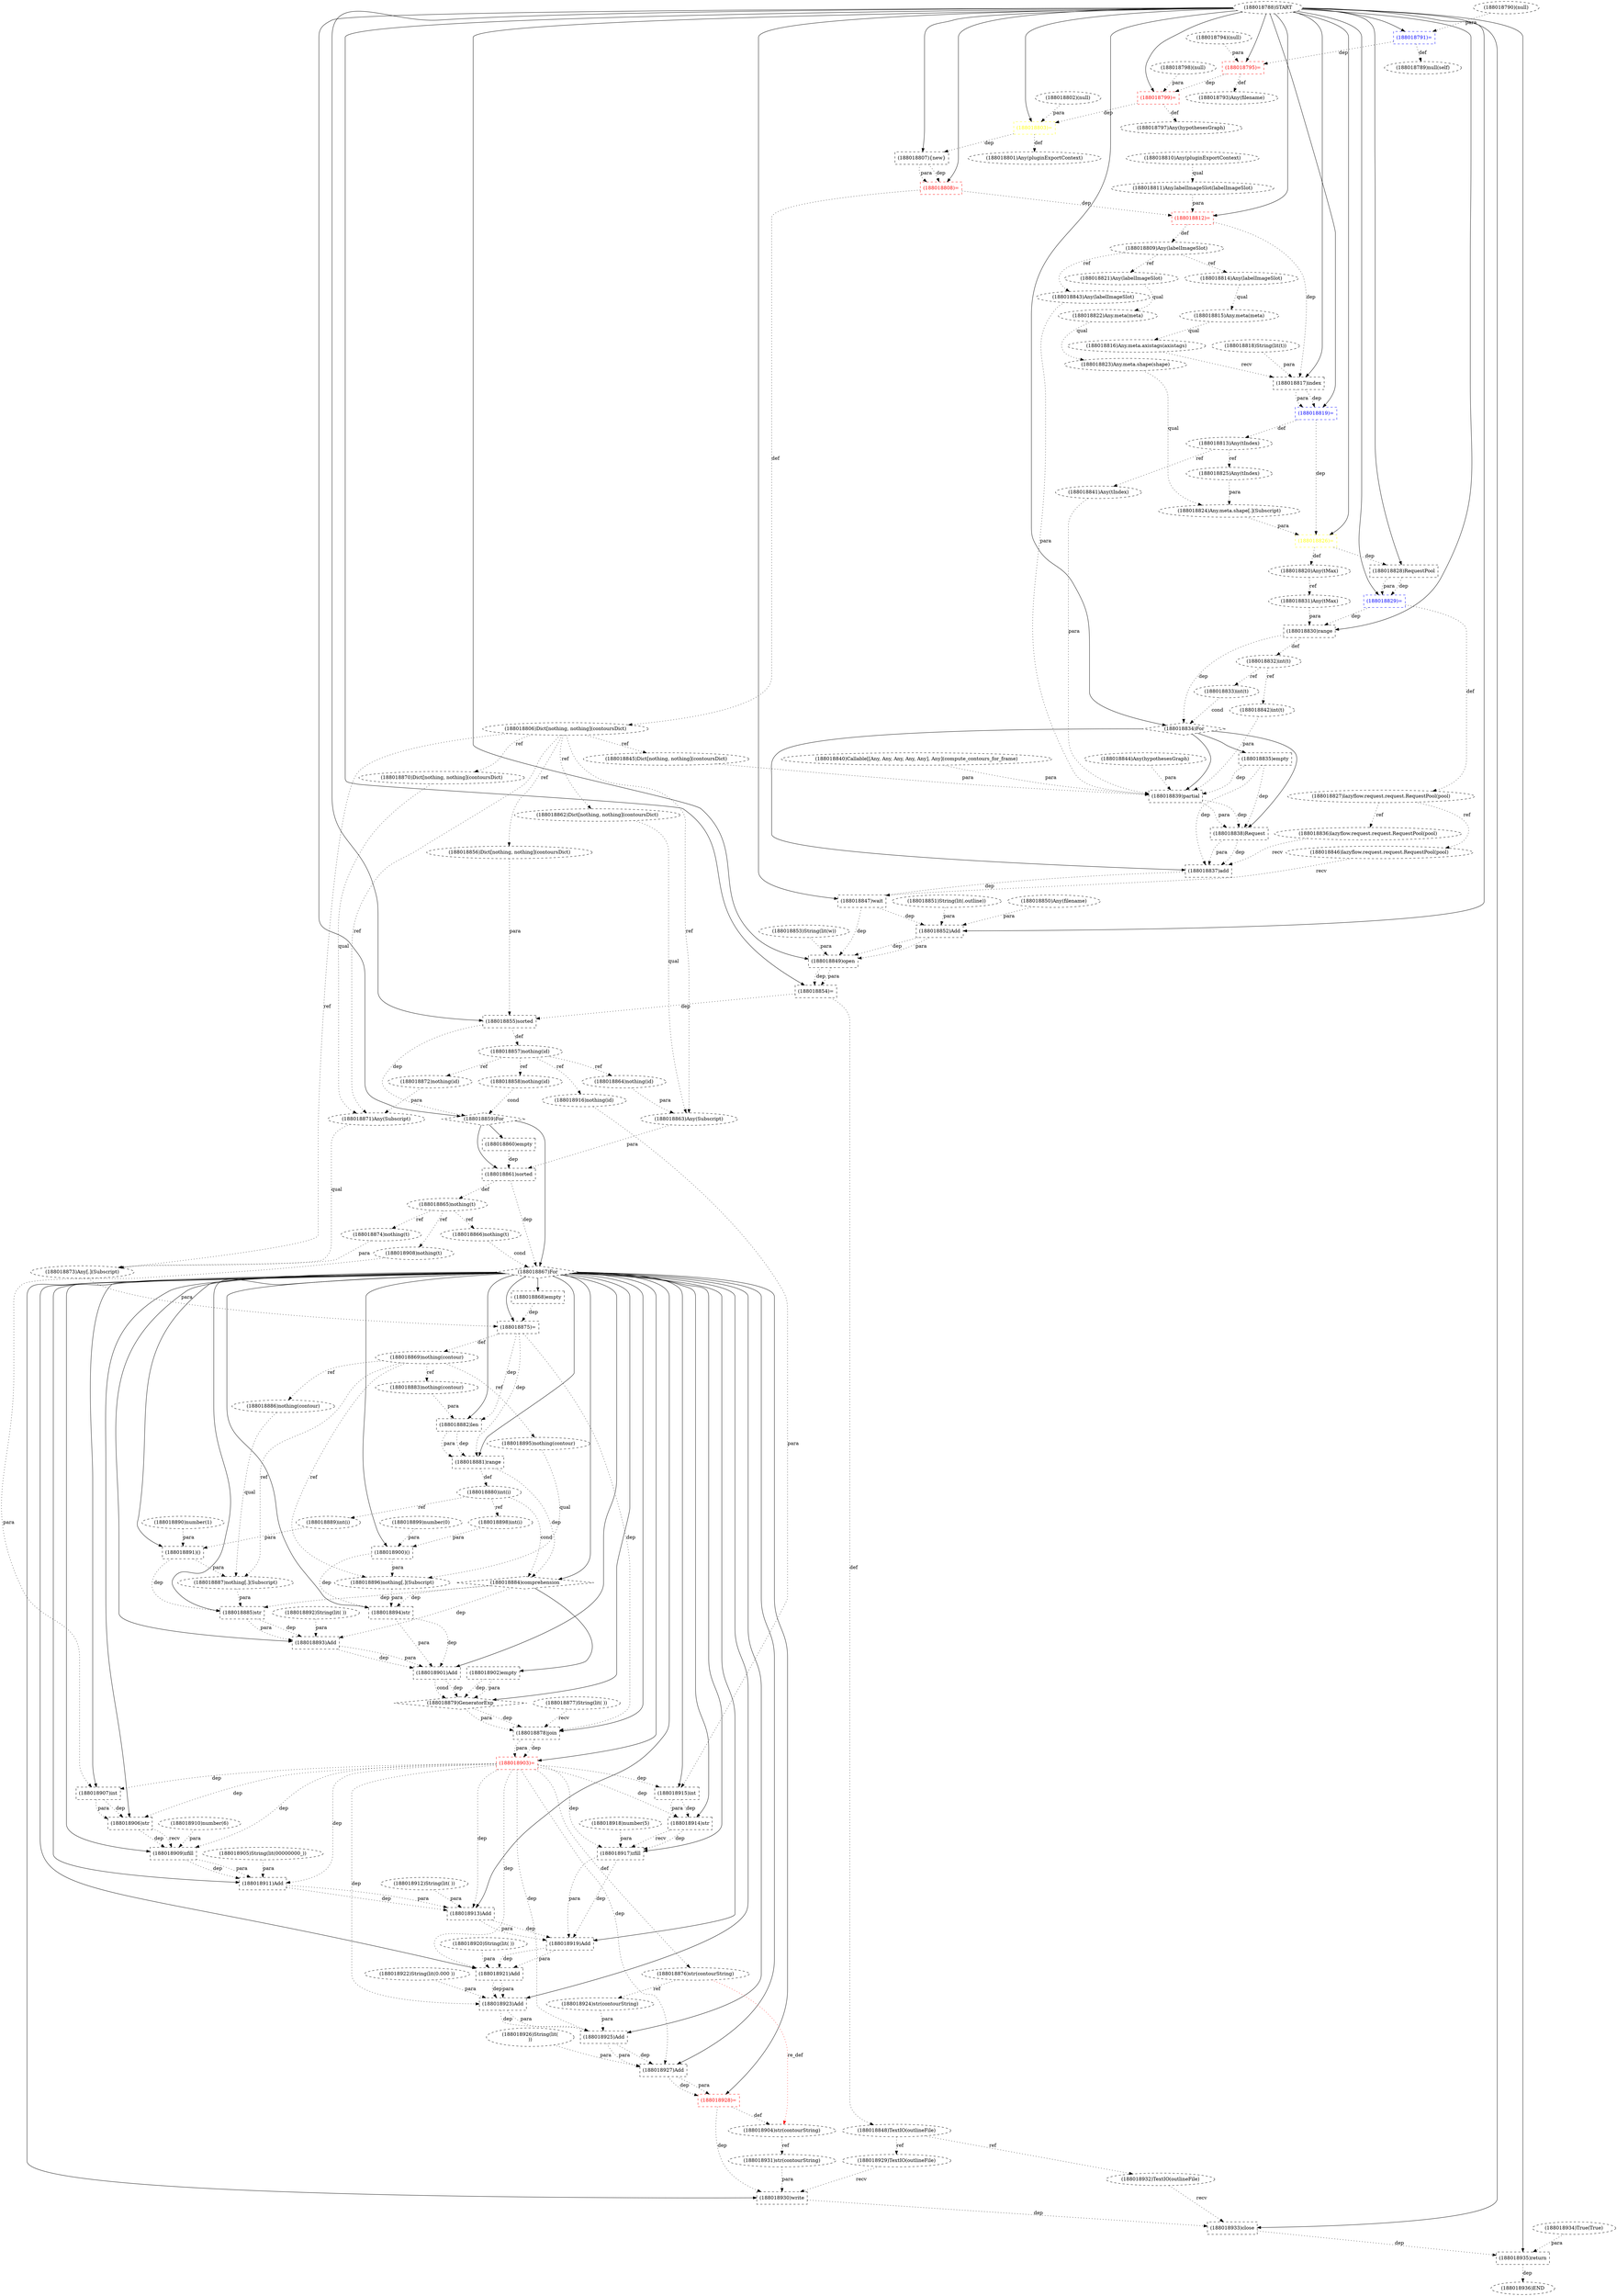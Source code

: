 digraph G {
1 [label="(188018884)comprehension" shape=diamond style=dashed]
2 [label="(188018914)str" shape=box style=dashed]
3 [label="(188018886)nothing(contour)" shape=ellipse style=dashed]
4 [label="(188018927)Add" shape=box style=dashed]
5 [label="(188018935)return" shape=box style=dashed]
6 [label="(188018838)Request" shape=box style=dashed]
7 [label="(188018893)Add" shape=box style=dashed]
8 [label="(188018788)START" style=dashed]
9 [label="(188018829)=" shape=box style=dashed color=blue fontcolor=blue]
10 [label="(188018848)TextIO(outlineFile)" shape=ellipse style=dashed color=black fontcolor=black]
11 [label="(188018862)Dict[nothing, nothing](contoursDict)" shape=ellipse style=dashed]
12 [label="(188018797)Any(hypothesesGraph)" shape=ellipse style=dashed]
13 [label="(188018928)=" shape=box style=dashed color=red fontcolor=red]
14 [label="(188018823)Any.meta.shape(shape)" shape=ellipse style=dashed]
15 [label="(188018903)=" shape=box style=dashed color=red fontcolor=red]
16 [label="(188018923)Add" shape=box style=dashed]
17 [label="(188018837)add" shape=box style=dashed]
18 [label="(188018875)=" shape=box style=dashed color=black fontcolor=black]
19 [label="(188018881)range" shape=box style=dashed]
20 [label="(188018815)Any.meta(meta)" shape=ellipse style=dashed]
21 [label="(188018869)nothing(contour)" shape=ellipse style=dashed]
22 [label="(188018902)empty" shape=box style=dashed]
23 [label="(188018801)Any(pluginExportContext)" shape=ellipse style=dashed]
24 [label="(188018930)write" shape=box style=dashed]
25 [label="(188018833)int(t)" shape=ellipse style=dashed]
26 [label="(188018807){new}" shape=box style=dashed]
27 [label="(188018836)lazyflow.request.request.RequestPool(pool)" shape=ellipse style=dashed]
28 [label="(188018849)open" shape=box style=dashed color=black fontcolor=black]
29 [label="(188018871)Any(Subscript)" shape=ellipse style=dashed]
30 [label="(188018856)Dict[nothing, nothing](contoursDict)" shape=ellipse style=dashed]
31 [label="(188018826)=" shape=box style=dashed color=yellow fontcolor=yellow]
32 [label="(188018861)sorted" shape=box style=dashed]
33 [label="(188018865)nothing(t)" shape=ellipse style=dashed]
34 [label="(188018802)(null)" shape=ellipse style=dashed]
35 [label="(188018900)()" shape=box style=dashed]
36 [label="(188018863)Any(Subscript)" shape=ellipse style=dashed]
37 [label="(188018924)str(contourString)" shape=ellipse style=dashed]
38 [label="(188018874)nothing(t)" shape=ellipse style=dashed]
39 [label="(188018919)Add" shape=box style=dashed]
40 [label="(188018911)Add" shape=box style=dashed]
41 [label="(188018809)Any(labelImageSlot)" shape=ellipse style=dashed]
42 [label="(188018832)int(t)" shape=ellipse style=dashed]
43 [label="(188018841)Any(tIndex)" shape=ellipse style=dashed]
44 [label="(188018885)str" shape=box style=dashed]
45 [label="(188018898)int(i)" shape=ellipse style=dashed]
46 [label="(188018889)int(i)" shape=ellipse style=dashed]
47 [label="(188018791)=" shape=box style=dashed color=blue fontcolor=blue]
48 [label="(188018931)str(contourString)" shape=ellipse style=dashed]
49 [label="(188018916)nothing(id)" shape=ellipse style=dashed]
50 [label="(188018808)=" shape=box style=dashed color=red fontcolor=red]
51 [label="(188018830)range" shape=box style=dashed]
52 [label="(188018904)str(contourString)" shape=ellipse style=dashed]
53 [label="(188018936)END" style=dashed]
54 [label="(188018845)Dict[nothing, nothing](contoursDict)" shape=ellipse style=dashed]
55 [label="(188018933)close" shape=box style=dashed color=black fontcolor=black]
56 [label="(188018917)zfill" shape=box style=dashed]
57 [label="(188018852)Add" shape=box style=dashed]
58 [label="(188018858)nothing(id)" shape=ellipse style=dashed]
59 [label="(188018870)Dict[nothing, nothing](contoursDict)" shape=ellipse style=dashed]
60 [label="(188018834)For" shape=diamond style=dashed]
61 [label="(188018816)Any.meta.axistags(axistags)" shape=ellipse style=dashed]
62 [label="(188018896)nothing[.](Subscript)" shape=ellipse style=dashed]
63 [label="(188018811)Any.labelImageSlot(labelImageSlot)" shape=ellipse style=dashed]
64 [label="(188018827)lazyflow.request.request.RequestPool(pool)" shape=ellipse style=dashed]
65 [label="(188018799)=" shape=box style=dashed color=red fontcolor=red]
66 [label="(188018857)nothing(id)" shape=ellipse style=dashed]
67 [label="(188018891)()" shape=box style=dashed]
68 [label="(188018854)=" shape=box style=dashed color=black fontcolor=black]
69 [label="(188018912)String(lit( ))" shape=ellipse style=dashed]
70 [label="(188018789)null(self)" shape=ellipse style=dashed]
71 [label="(188018859)For" shape=diamond style=dashed]
72 [label="(188018867)For" shape=diamond style=dashed]
73 [label="(188018878)join" shape=box style=dashed]
74 [label="(188018887)nothing[.](Subscript)" shape=ellipse style=dashed]
75 [label="(188018803)=" shape=box style=dashed color=yellow fontcolor=yellow]
76 [label="(188018813)Any(tIndex)" shape=ellipse style=dashed]
77 [label="(188018890)number(1)" shape=ellipse style=dashed]
78 [label="(188018825)Any(tIndex)" shape=ellipse style=dashed]
79 [label="(188018910)number(6)" shape=ellipse style=dashed]
80 [label="(188018847)wait" shape=box style=dashed]
81 [label="(188018920)String(lit( ))" shape=ellipse style=dashed]
82 [label="(188018839)partial" shape=box style=dashed]
83 [label="(188018846)lazyflow.request.request.RequestPool(pool)" shape=ellipse style=dashed]
84 [label="(188018818)String(lit(t))" shape=ellipse style=dashed]
85 [label="(188018835)empty" shape=box style=dashed]
86 [label="(188018843)Any(labelImageSlot)" shape=ellipse style=dashed]
87 [label="(188018922)String(lit(0.000 ))" shape=ellipse style=dashed]
88 [label="(188018918)number(5)" shape=ellipse style=dashed]
89 [label="(188018831)Any(tMax)" shape=ellipse style=dashed]
90 [label="(188018929)TextIO(outlineFile)" shape=ellipse style=dashed]
91 [label="(188018908)nothing(t)" shape=ellipse style=dashed]
92 [label="(188018901)Add" shape=box style=dashed]
93 [label="(188018921)Add" shape=box style=dashed]
94 [label="(188018868)empty" shape=box style=dashed]
95 [label="(188018873)Any[.](Subscript)" shape=ellipse style=dashed]
96 [label="(188018882)len" shape=box style=dashed]
97 [label="(188018810)Any(pluginExportContext)" shape=ellipse style=dashed]
98 [label="(188018817)index" shape=box style=dashed]
99 [label="(188018877)String(lit( ))" shape=ellipse style=dashed]
100 [label="(188018880)int(i)" shape=ellipse style=dashed]
101 [label="(188018844)Any(hypothesesGraph)" shape=ellipse style=dashed]
102 [label="(188018819)=" shape=box style=dashed color=blue fontcolor=blue]
103 [label="(188018812)=" shape=box style=dashed color=red fontcolor=red]
104 [label="(188018913)Add" shape=box style=dashed]
105 [label="(188018842)int(t)" shape=ellipse style=dashed]
106 [label="(188018866)nothing(t)" shape=ellipse style=dashed]
107 [label="(188018820)Any(tMax)" shape=ellipse style=dashed]
108 [label="(188018883)nothing(contour)" shape=ellipse style=dashed]
109 [label="(188018915)int" shape=box style=dashed]
110 [label="(188018860)empty" shape=box style=dashed]
111 [label="(188018907)int" shape=box style=dashed]
112 [label="(188018895)nothing(contour)" shape=ellipse style=dashed]
113 [label="(188018790)(null)" shape=ellipse style=dashed]
114 [label="(188018899)number(0)" shape=ellipse style=dashed]
115 [label="(188018876)str(contourString)" shape=ellipse style=dashed]
116 [label="(188018814)Any(labelImageSlot)" shape=ellipse style=dashed]
117 [label="(188018926)String(lit(
))" shape=ellipse style=dashed]
118 [label="(188018906)str" shape=box style=dashed]
119 [label="(188018934)True(True)" shape=ellipse style=dashed]
120 [label="(188018894)str" shape=box style=dashed]
121 [label="(188018821)Any(labelImageSlot)" shape=ellipse style=dashed]
122 [label="(188018794)(null)" shape=ellipse style=dashed]
123 [label="(188018822)Any.meta(meta)" shape=ellipse style=dashed]
124 [label="(188018824)Any.meta.shape[.](Subscript)" shape=ellipse style=dashed]
125 [label="(188018850)Any(filename)" shape=ellipse style=dashed]
126 [label="(188018840)Callable[[Any, Any, Any, Any, Any], Any](compute_contours_for_frame)" shape=ellipse style=dashed]
127 [label="(188018905)String(lit(00000000_))" shape=ellipse style=dashed]
128 [label="(188018855)sorted" shape=box style=dashed]
129 [label="(188018909)zfill" shape=box style=dashed]
130 [label="(188018806)Dict[nothing, nothing](contoursDict)" shape=ellipse style=dashed]
131 [label="(188018872)nothing(id)" shape=ellipse style=dashed]
132 [label="(188018828)RequestPool" shape=box style=dashed]
133 [label="(188018892)String(lit( ))" shape=ellipse style=dashed]
134 [label="(188018879)GeneratorExp" shape=diamond style=dashed]
135 [label="(188018853)String(lit(w))" shape=ellipse style=dashed color=black fontcolor=black]
136 [label="(188018793)Any(filename)" shape=ellipse style=dashed]
137 [label="(188018851)String(lit(.outline))" shape=ellipse style=dashed]
138 [label="(188018795)=" shape=box style=dashed color=red fontcolor=red]
139 [label="(188018864)nothing(id)" shape=ellipse style=dashed]
140 [label="(188018798)(null)" shape=ellipse style=dashed]
141 [label="(188018925)Add" shape=box style=dashed]
142 [label="(188018932)TextIO(outlineFile)" shape=ellipse style=dashed color=black fontcolor=black]
72 -> 1 [label="" style=solid];
19 -> 1 [label="dep" style=dotted];
100 -> 1 [label="cond" style=dotted];
72 -> 2 [label="" style=solid];
109 -> 2 [label="dep" style=dotted];
109 -> 2 [label="para" style=dotted];
15 -> 2 [label="dep" style=dotted];
21 -> 3 [label="ref" style=dotted];
72 -> 4 [label="" style=solid];
141 -> 4 [label="dep" style=dotted];
141 -> 4 [label="para" style=dotted];
117 -> 4 [label="para" style=dotted];
15 -> 4 [label="dep" style=dotted];
8 -> 5 [label="" style=solid];
119 -> 5 [label="para" style=dotted];
55 -> 5 [label="dep" style=dotted];
60 -> 6 [label="" style=solid];
82 -> 6 [label="dep" style=dotted];
82 -> 6 [label="para" style=dotted];
85 -> 6 [label="dep" style=dotted];
72 -> 7 [label="" style=solid];
44 -> 7 [label="dep" style=dotted];
44 -> 7 [label="para" style=dotted];
133 -> 7 [label="para" style=dotted];
1 -> 7 [label="dep" style=dotted];
8 -> 9 [label="" style=solid];
132 -> 9 [label="dep" style=dotted];
132 -> 9 [label="para" style=dotted];
68 -> 10 [label="def" style=dotted];
130 -> 11 [label="ref" style=dotted];
65 -> 12 [label="def" style=dotted];
72 -> 13 [label="" style=solid];
4 -> 13 [label="dep" style=dotted];
4 -> 13 [label="para" style=dotted];
123 -> 14 [label="qual" style=dotted];
72 -> 15 [label="" style=solid];
73 -> 15 [label="dep" style=dotted];
73 -> 15 [label="para" style=dotted];
72 -> 16 [label="" style=solid];
93 -> 16 [label="dep" style=dotted];
93 -> 16 [label="para" style=dotted];
87 -> 16 [label="para" style=dotted];
15 -> 16 [label="dep" style=dotted];
60 -> 17 [label="" style=solid];
27 -> 17 [label="recv" style=dotted];
6 -> 17 [label="dep" style=dotted];
6 -> 17 [label="para" style=dotted];
85 -> 17 [label="dep" style=dotted];
72 -> 18 [label="" style=solid];
95 -> 18 [label="para" style=dotted];
94 -> 18 [label="dep" style=dotted];
72 -> 19 [label="" style=solid];
96 -> 19 [label="dep" style=dotted];
96 -> 19 [label="para" style=dotted];
18 -> 19 [label="dep" style=dotted];
116 -> 20 [label="qual" style=dotted];
18 -> 21 [label="def" style=dotted];
1 -> 22 [label="" style=solid];
75 -> 23 [label="def" style=dotted];
72 -> 24 [label="" style=solid];
90 -> 24 [label="recv" style=dotted];
48 -> 24 [label="para" style=dotted];
13 -> 24 [label="dep" style=dotted];
42 -> 25 [label="ref" style=dotted];
8 -> 26 [label="" style=solid];
75 -> 26 [label="dep" style=dotted];
64 -> 27 [label="ref" style=dotted];
8 -> 28 [label="" style=solid];
57 -> 28 [label="dep" style=dotted];
57 -> 28 [label="para" style=dotted];
135 -> 28 [label="para" style=dotted];
80 -> 28 [label="dep" style=dotted];
59 -> 29 [label="qual" style=dotted];
131 -> 29 [label="para" style=dotted];
130 -> 29 [label="ref" style=dotted];
130 -> 30 [label="ref" style=dotted];
8 -> 31 [label="" style=solid];
124 -> 31 [label="para" style=dotted];
102 -> 31 [label="dep" style=dotted];
71 -> 32 [label="" style=solid];
36 -> 32 [label="para" style=dotted];
110 -> 32 [label="dep" style=dotted];
32 -> 33 [label="def" style=dotted];
72 -> 35 [label="" style=solid];
45 -> 35 [label="para" style=dotted];
114 -> 35 [label="para" style=dotted];
11 -> 36 [label="qual" style=dotted];
139 -> 36 [label="para" style=dotted];
130 -> 36 [label="ref" style=dotted];
115 -> 37 [label="ref" style=dotted];
33 -> 38 [label="ref" style=dotted];
72 -> 39 [label="" style=solid];
104 -> 39 [label="dep" style=dotted];
104 -> 39 [label="para" style=dotted];
56 -> 39 [label="dep" style=dotted];
56 -> 39 [label="para" style=dotted];
72 -> 40 [label="" style=solid];
127 -> 40 [label="para" style=dotted];
129 -> 40 [label="dep" style=dotted];
129 -> 40 [label="para" style=dotted];
15 -> 40 [label="dep" style=dotted];
103 -> 41 [label="def" style=dotted];
51 -> 42 [label="def" style=dotted];
76 -> 43 [label="ref" style=dotted];
72 -> 44 [label="" style=solid];
67 -> 44 [label="dep" style=dotted];
74 -> 44 [label="para" style=dotted];
1 -> 44 [label="dep" style=dotted];
100 -> 45 [label="ref" style=dotted];
100 -> 46 [label="ref" style=dotted];
8 -> 47 [label="" style=solid];
113 -> 47 [label="para" style=dotted];
52 -> 48 [label="ref" style=dotted];
66 -> 49 [label="ref" style=dotted];
8 -> 50 [label="" style=solid];
26 -> 50 [label="dep" style=dotted];
26 -> 50 [label="para" style=dotted];
8 -> 51 [label="" style=solid];
89 -> 51 [label="para" style=dotted];
9 -> 51 [label="dep" style=dotted];
13 -> 52 [label="def" style=dotted];
115 -> 52 [label="re_def" style=dotted color=red];
5 -> 53 [label="dep" style=dotted];
130 -> 54 [label="ref" style=dotted];
8 -> 55 [label="" style=solid];
142 -> 55 [label="recv" style=dotted];
24 -> 55 [label="dep" style=dotted];
72 -> 56 [label="" style=solid];
2 -> 56 [label="dep" style=dotted];
2 -> 56 [label="recv" style=dotted];
88 -> 56 [label="para" style=dotted];
15 -> 56 [label="dep" style=dotted];
8 -> 57 [label="" style=solid];
125 -> 57 [label="para" style=dotted];
137 -> 57 [label="para" style=dotted];
80 -> 57 [label="dep" style=dotted];
66 -> 58 [label="ref" style=dotted];
130 -> 59 [label="ref" style=dotted];
8 -> 60 [label="" style=solid];
51 -> 60 [label="dep" style=dotted];
25 -> 60 [label="cond" style=dotted];
20 -> 61 [label="qual" style=dotted];
112 -> 62 [label="qual" style=dotted];
35 -> 62 [label="para" style=dotted];
21 -> 62 [label="ref" style=dotted];
97 -> 63 [label="qual" style=dotted];
9 -> 64 [label="def" style=dotted];
8 -> 65 [label="" style=solid];
140 -> 65 [label="para" style=dotted];
138 -> 65 [label="dep" style=dotted];
128 -> 66 [label="def" style=dotted];
72 -> 67 [label="" style=solid];
46 -> 67 [label="para" style=dotted];
77 -> 67 [label="para" style=dotted];
8 -> 68 [label="" style=solid];
28 -> 68 [label="dep" style=dotted];
28 -> 68 [label="para" style=dotted];
47 -> 70 [label="def" style=dotted];
8 -> 71 [label="" style=solid];
128 -> 71 [label="dep" style=dotted];
58 -> 71 [label="cond" style=dotted];
71 -> 72 [label="" style=solid];
32 -> 72 [label="dep" style=dotted];
106 -> 72 [label="cond" style=dotted];
72 -> 73 [label="" style=solid];
99 -> 73 [label="recv" style=dotted];
134 -> 73 [label="dep" style=dotted];
134 -> 73 [label="para" style=dotted];
18 -> 73 [label="dep" style=dotted];
3 -> 74 [label="qual" style=dotted];
67 -> 74 [label="para" style=dotted];
21 -> 74 [label="ref" style=dotted];
8 -> 75 [label="" style=solid];
34 -> 75 [label="para" style=dotted];
65 -> 75 [label="dep" style=dotted];
102 -> 76 [label="def" style=dotted];
76 -> 78 [label="ref" style=dotted];
8 -> 80 [label="" style=solid];
83 -> 80 [label="recv" style=dotted];
17 -> 80 [label="dep" style=dotted];
60 -> 82 [label="" style=solid];
126 -> 82 [label="para" style=dotted];
43 -> 82 [label="para" style=dotted];
105 -> 82 [label="para" style=dotted];
86 -> 82 [label="para" style=dotted];
101 -> 82 [label="para" style=dotted];
54 -> 82 [label="para" style=dotted];
85 -> 82 [label="dep" style=dotted];
64 -> 83 [label="ref" style=dotted];
60 -> 85 [label="" style=solid];
41 -> 86 [label="ref" style=dotted];
107 -> 89 [label="ref" style=dotted];
10 -> 90 [label="ref" style=dotted];
33 -> 91 [label="ref" style=dotted];
72 -> 92 [label="" style=solid];
7 -> 92 [label="dep" style=dotted];
7 -> 92 [label="para" style=dotted];
120 -> 92 [label="dep" style=dotted];
120 -> 92 [label="para" style=dotted];
72 -> 93 [label="" style=solid];
39 -> 93 [label="dep" style=dotted];
39 -> 93 [label="para" style=dotted];
81 -> 93 [label="para" style=dotted];
15 -> 93 [label="dep" style=dotted];
72 -> 94 [label="" style=solid];
29 -> 95 [label="qual" style=dotted];
38 -> 95 [label="para" style=dotted];
130 -> 95 [label="ref" style=dotted];
72 -> 96 [label="" style=solid];
108 -> 96 [label="para" style=dotted];
18 -> 96 [label="dep" style=dotted];
8 -> 98 [label="" style=solid];
61 -> 98 [label="recv" style=dotted];
84 -> 98 [label="para" style=dotted];
103 -> 98 [label="dep" style=dotted];
19 -> 100 [label="def" style=dotted];
8 -> 102 [label="" style=solid];
98 -> 102 [label="dep" style=dotted];
98 -> 102 [label="para" style=dotted];
8 -> 103 [label="" style=solid];
63 -> 103 [label="para" style=dotted];
50 -> 103 [label="dep" style=dotted];
72 -> 104 [label="" style=solid];
40 -> 104 [label="dep" style=dotted];
40 -> 104 [label="para" style=dotted];
69 -> 104 [label="para" style=dotted];
15 -> 104 [label="dep" style=dotted];
42 -> 105 [label="ref" style=dotted];
33 -> 106 [label="ref" style=dotted];
31 -> 107 [label="def" style=dotted];
21 -> 108 [label="ref" style=dotted];
72 -> 109 [label="" style=solid];
49 -> 109 [label="para" style=dotted];
15 -> 109 [label="dep" style=dotted];
71 -> 110 [label="" style=solid];
72 -> 111 [label="" style=solid];
91 -> 111 [label="para" style=dotted];
15 -> 111 [label="dep" style=dotted];
21 -> 112 [label="ref" style=dotted];
15 -> 115 [label="def" style=dotted];
41 -> 116 [label="ref" style=dotted];
72 -> 118 [label="" style=solid];
111 -> 118 [label="dep" style=dotted];
111 -> 118 [label="para" style=dotted];
15 -> 118 [label="dep" style=dotted];
72 -> 120 [label="" style=solid];
35 -> 120 [label="dep" style=dotted];
62 -> 120 [label="para" style=dotted];
1 -> 120 [label="dep" style=dotted];
41 -> 121 [label="ref" style=dotted];
121 -> 123 [label="qual" style=dotted];
14 -> 124 [label="qual" style=dotted];
78 -> 124 [label="para" style=dotted];
8 -> 128 [label="" style=solid];
30 -> 128 [label="para" style=dotted];
68 -> 128 [label="dep" style=dotted];
72 -> 129 [label="" style=solid];
118 -> 129 [label="dep" style=dotted];
118 -> 129 [label="recv" style=dotted];
79 -> 129 [label="para" style=dotted];
15 -> 129 [label="dep" style=dotted];
50 -> 130 [label="def" style=dotted];
66 -> 131 [label="ref" style=dotted];
8 -> 132 [label="" style=solid];
31 -> 132 [label="dep" style=dotted];
72 -> 134 [label="" style=solid];
92 -> 134 [label="dep" style=dotted];
92 -> 134 [label="cond" style=dotted];
22 -> 134 [label="dep" style=dotted];
22 -> 134 [label="para" style=dotted];
138 -> 136 [label="def" style=dotted];
8 -> 138 [label="" style=solid];
122 -> 138 [label="para" style=dotted];
47 -> 138 [label="dep" style=dotted];
66 -> 139 [label="ref" style=dotted];
72 -> 141 [label="" style=solid];
16 -> 141 [label="dep" style=dotted];
16 -> 141 [label="para" style=dotted];
37 -> 141 [label="para" style=dotted];
15 -> 141 [label="dep" style=dotted];
10 -> 142 [label="ref" style=dotted];
}